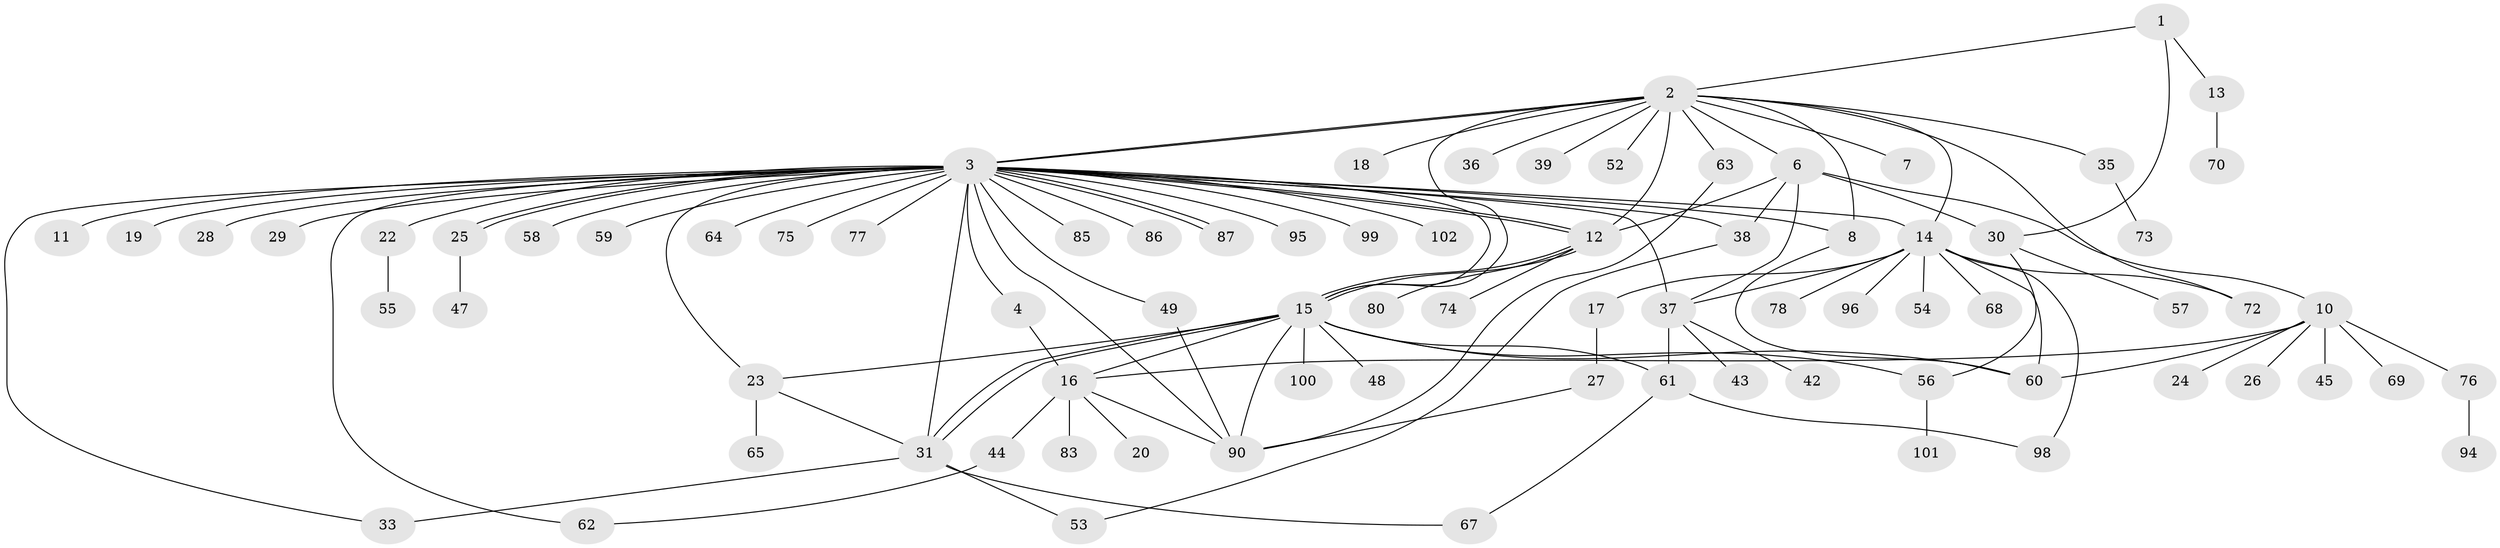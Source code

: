 // Generated by graph-tools (version 1.1) at 2025/23/03/03/25 07:23:49]
// undirected, 80 vertices, 116 edges
graph export_dot {
graph [start="1"]
  node [color=gray90,style=filled];
  1 [super="+9"];
  2 [super="+5"];
  3 [super="+89"];
  4 [super="+51"];
  6 [super="+40"];
  7;
  8 [super="+103"];
  10 [super="+32"];
  11;
  12 [super="+88"];
  13;
  14 [super="+66"];
  15 [super="+91"];
  16 [super="+21"];
  17;
  18;
  19;
  20 [super="+34"];
  22 [super="+71"];
  23 [super="+41"];
  24;
  25;
  26;
  27;
  28 [super="+50"];
  29;
  30;
  31 [super="+79"];
  33;
  35;
  36;
  37 [super="+46"];
  38;
  39;
  42;
  43;
  44;
  45;
  47;
  48;
  49;
  52;
  53 [super="+82"];
  54;
  55;
  56 [super="+104"];
  57;
  58;
  59;
  60;
  61 [super="+81"];
  62;
  63;
  64 [super="+92"];
  65;
  67;
  68;
  69;
  70;
  72 [super="+84"];
  73 [super="+93"];
  74;
  75;
  76;
  77;
  78;
  80;
  83;
  85;
  86;
  87;
  90 [super="+97"];
  94;
  95;
  96;
  98;
  99;
  100;
  101;
  102;
  1 -- 2;
  1 -- 13;
  1 -- 30;
  2 -- 3;
  2 -- 3;
  2 -- 8;
  2 -- 12 [weight=2];
  2 -- 15;
  2 -- 39;
  2 -- 35;
  2 -- 36;
  2 -- 6;
  2 -- 7;
  2 -- 72;
  2 -- 14;
  2 -- 18;
  2 -- 52;
  2 -- 63;
  3 -- 4;
  3 -- 8;
  3 -- 11;
  3 -- 12;
  3 -- 12;
  3 -- 14;
  3 -- 15;
  3 -- 19;
  3 -- 22;
  3 -- 23 [weight=2];
  3 -- 25;
  3 -- 25;
  3 -- 28;
  3 -- 29;
  3 -- 31;
  3 -- 33;
  3 -- 38;
  3 -- 49;
  3 -- 58;
  3 -- 59;
  3 -- 64;
  3 -- 75;
  3 -- 77;
  3 -- 85;
  3 -- 86;
  3 -- 87;
  3 -- 87;
  3 -- 95;
  3 -- 99;
  3 -- 102;
  3 -- 90;
  3 -- 37;
  3 -- 62;
  4 -- 16;
  6 -- 10;
  6 -- 30;
  6 -- 37;
  6 -- 38;
  6 -- 12;
  8 -- 60;
  10 -- 16 [weight=2];
  10 -- 24;
  10 -- 26;
  10 -- 60;
  10 -- 69;
  10 -- 76;
  10 -- 45;
  12 -- 15;
  12 -- 15;
  12 -- 74;
  12 -- 80;
  13 -- 70;
  14 -- 17;
  14 -- 37;
  14 -- 54;
  14 -- 68;
  14 -- 72;
  14 -- 78;
  14 -- 96;
  14 -- 98;
  14 -- 60;
  15 -- 16;
  15 -- 31;
  15 -- 31;
  15 -- 48;
  15 -- 56;
  15 -- 60;
  15 -- 100;
  15 -- 90;
  15 -- 23;
  15 -- 61;
  16 -- 20;
  16 -- 44;
  16 -- 83;
  16 -- 90;
  17 -- 27;
  22 -- 55;
  23 -- 65;
  23 -- 31;
  25 -- 47;
  27 -- 90;
  30 -- 57;
  30 -- 56;
  31 -- 33;
  31 -- 53;
  31 -- 67;
  35 -- 73;
  37 -- 42;
  37 -- 43;
  37 -- 61;
  38 -- 53;
  44 -- 62;
  49 -- 90;
  56 -- 101;
  61 -- 67;
  61 -- 98;
  63 -- 90;
  76 -- 94;
}
